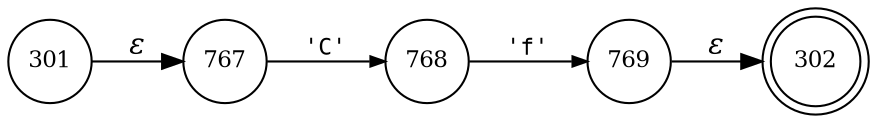 digraph ATN {
rankdir=LR;
s302[fontsize=11, label="302", shape=doublecircle, fixedsize=true, width=.6];
s768[fontsize=11,label="768", shape=circle, fixedsize=true, width=.55, peripheries=1];
s769[fontsize=11,label="769", shape=circle, fixedsize=true, width=.55, peripheries=1];
s301[fontsize=11,label="301", shape=circle, fixedsize=true, width=.55, peripheries=1];
s767[fontsize=11,label="767", shape=circle, fixedsize=true, width=.55, peripheries=1];
s301 -> s767 [fontname="Times-Italic", label="&epsilon;"];
s767 -> s768 [fontsize=11, fontname="Courier", arrowsize=.7, label = "'C'", arrowhead = normal];
s768 -> s769 [fontsize=11, fontname="Courier", arrowsize=.7, label = "'f'", arrowhead = normal];
s769 -> s302 [fontname="Times-Italic", label="&epsilon;"];
}